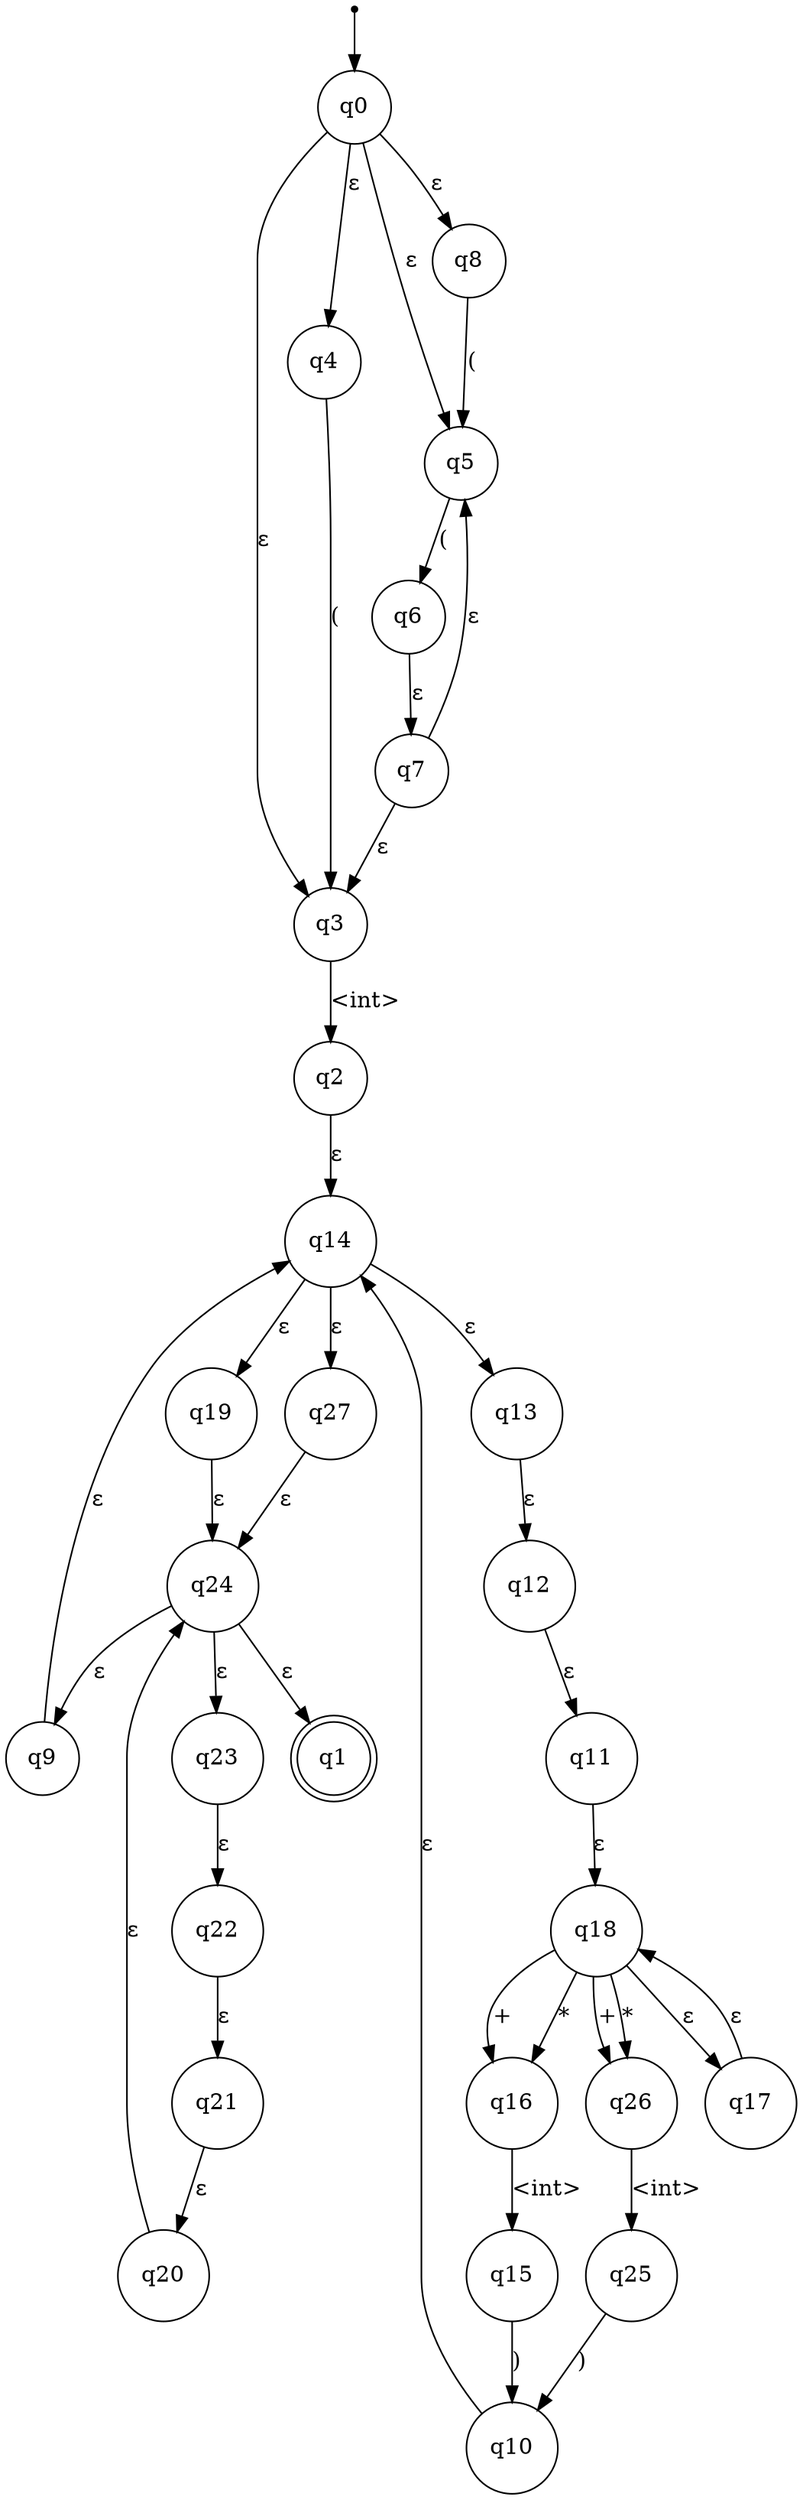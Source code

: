 digraph fsm {
	"" [shape=point];
	q0 [shape=circle];
	q1 [shape=doublecircle];
	q2 [shape=circle];
	q3 [shape=circle];
	q4 [shape=circle];
	q5 [shape=circle];
	q6 [shape=circle];
	q7 [shape=circle];
	q8 [shape=circle];
	q9 [shape=circle];
	q10 [shape=circle];
	q11 [shape=circle];
	q12 [shape=circle];
	q13 [shape=circle];
	q14 [shape=circle];
	q15 [shape=circle];
	q16 [shape=circle];
	q17 [shape=circle];
	q18 [shape=circle];
	q19 [shape=circle];
	q20 [shape=circle];
	q21 [shape=circle];
	q22 [shape=circle];
	q23 [shape=circle];
	q24 [shape=circle];
	q25 [shape=circle];
	q26 [shape=circle];
	q27 [shape=circle];
	"" -> q0;
	q0 -> q3 [label="ε"];
	q0 -> q4 [label="ε"];
	q0 -> q5 [label="ε"];
	q0 -> q8 [label="ε"];
	q2 -> q14 [label="ε"];
	q3 -> q2 [label="<int>"];
	q4 -> q3 [label="("];
	q5 -> q6 [label="("];
	q6 -> q7 [label="ε"];
	q7 -> q5 [label="ε"];
	q7 -> q3 [label="ε"];
	q8 -> q5 [label="("];
	q9 -> q14 [label="ε"];
	q10 -> q14 [label="ε"];
	q11 -> q18 [label="ε"];
	q12 -> q11 [label="ε"];
	q13 -> q12 [label="ε"];
	q14 -> q19 [label="ε"];
	q14 -> q13 [label="ε"];
	q14 -> q27 [label="ε"];
	q15 -> q10 [label=")"];
	q16 -> q15 [label="<int>"];
	q17 -> q18 [label="ε"];
	q18 -> q17 [label="ε"];
	q18 -> q16 [label="+"];
	q18 -> q16 [label="*"];
	q18 -> q26 [label="+"];
	q18 -> q26 [label="*"];
	q19 -> q24 [label="ε"];
	q20 -> q24 [label="ε"];
	q21 -> q20 [label="ε"];
	q22 -> q21 [label="ε"];
	q23 -> q22 [label="ε"];
	q24 -> q9 [label="ε"];
	q24 -> q23 [label="ε"];
	q24 -> q1 [label="ε"];
	q25 -> q10 [label=")"];
	q26 -> q25 [label="<int>"];
	q27 -> q24 [label="ε"];
}
